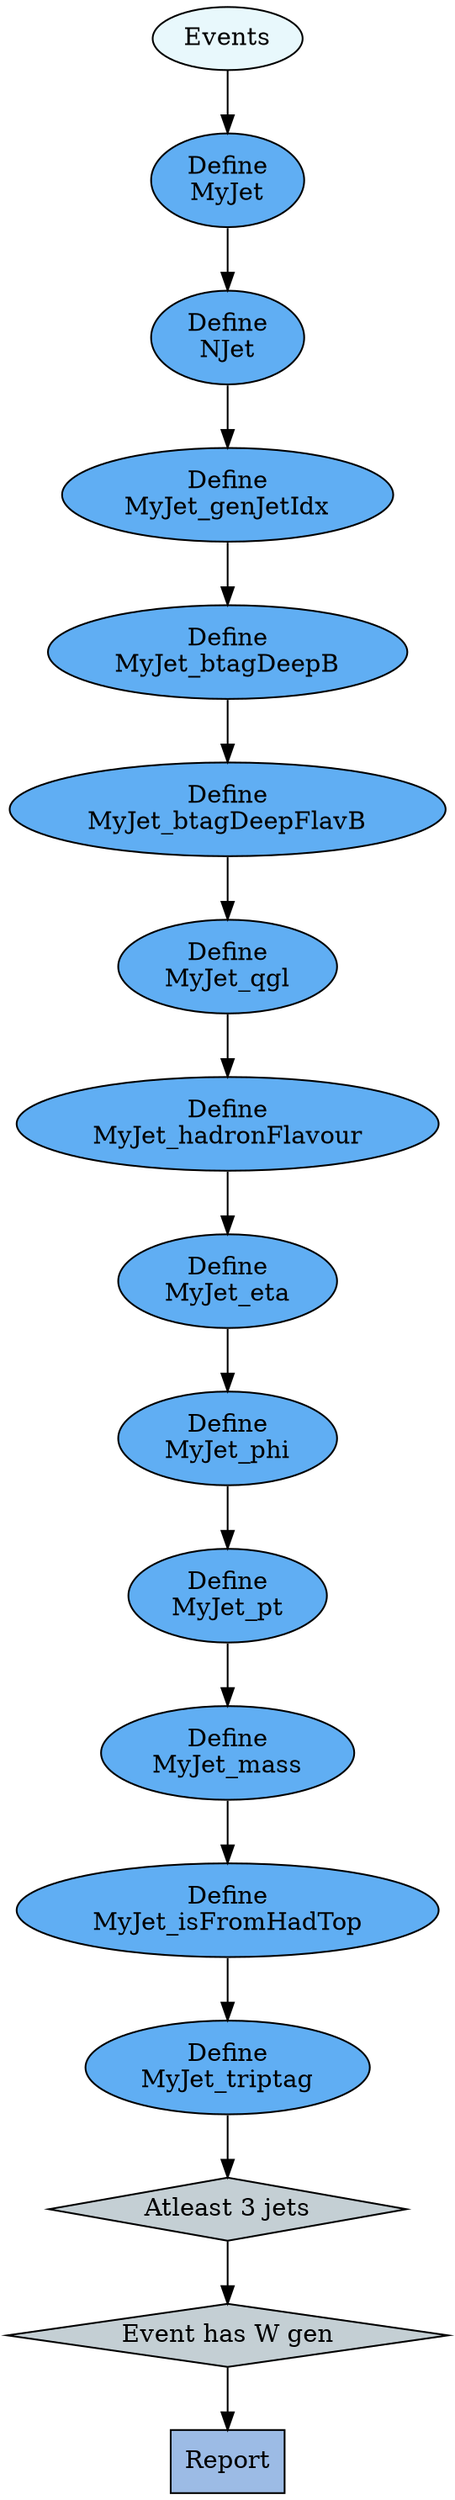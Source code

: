 digraph {
	17 [label="Report", style="filled", fillcolor="#9cbbe5", shape="box"];
	16 [label="Event has W gen", style="filled", fillcolor="#c4cfd4", shape="diamond"];
	2 [label="Atleast 3 jets", style="filled", fillcolor="#c4cfd4", shape="diamond"];
	3 [label="Define
MyJet_triptag", style="filled", fillcolor="#60aef3", shape="oval"];
	4 [label="Define
MyJet_isFromHadTop", style="filled", fillcolor="#60aef3", shape="oval"];
	5 [label="Define
MyJet_mass", style="filled", fillcolor="#60aef3", shape="oval"];
	6 [label="Define
MyJet_pt", style="filled", fillcolor="#60aef3", shape="oval"];
	7 [label="Define
MyJet_phi", style="filled", fillcolor="#60aef3", shape="oval"];
	8 [label="Define
MyJet_eta", style="filled", fillcolor="#60aef3", shape="oval"];
	9 [label="Define
MyJet_hadronFlavour", style="filled", fillcolor="#60aef3", shape="oval"];
	10 [label="Define
MyJet_qgl", style="filled", fillcolor="#60aef3", shape="oval"];
	11 [label="Define
MyJet_btagDeepFlavB", style="filled", fillcolor="#60aef3", shape="oval"];
	12 [label="Define
MyJet_btagDeepB", style="filled", fillcolor="#60aef3", shape="oval"];
	13 [label="Define
MyJet_genJetIdx", style="filled", fillcolor="#60aef3", shape="oval"];
	14 [label="Define
NJet", style="filled", fillcolor="#60aef3", shape="oval"];
	15 [label="Define
MyJet", style="filled", fillcolor="#60aef3", shape="oval"];
	0 [label="Events", style="filled", fillcolor="#e8f8fc", shape="oval"];
	16 -> 17;
	2 -> 16;
	3 -> 2;
	4 -> 3;
	5 -> 4;
	6 -> 5;
	7 -> 6;
	8 -> 7;
	9 -> 8;
	10 -> 9;
	11 -> 10;
	12 -> 11;
	13 -> 12;
	14 -> 13;
	15 -> 14;
	0 -> 15;
}